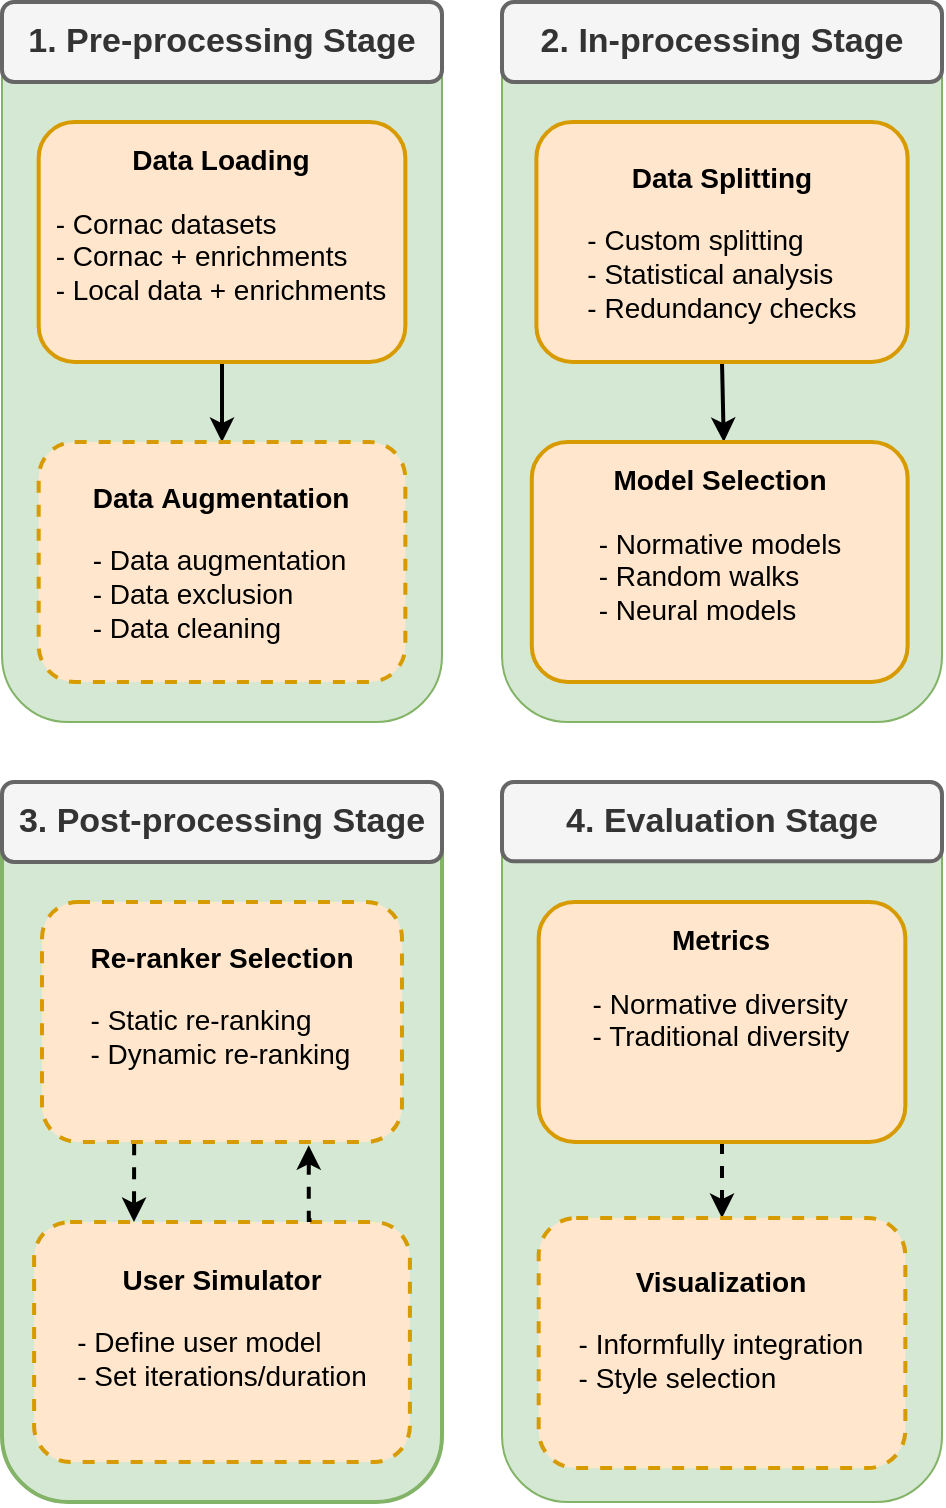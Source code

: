 <mxfile version="28.1.2" pages="2">
  <diagram name="Page-1" id="v53bKYuC7yBzTNyNIc8t">
    <mxGraphModel dx="2633" dy="1201" grid="1" gridSize="10" guides="1" tooltips="1" connect="1" arrows="1" fold="1" page="1" pageScale="1" pageWidth="850" pageHeight="1100" math="0" shadow="0">
      <root>
        <mxCell id="0" />
        <mxCell id="1" parent="0" />
        <mxCell id="KyhGXzs-eR2eoZpd1_J4-3" value="" style="group" vertex="1" connectable="0" parent="1">
          <mxGeometry x="-660" y="564" width="240" height="360" as="geometry" />
        </mxCell>
        <mxCell id="HIbShT7YJVeBAYEJPjFj-7" value="" style="group;strokeWidth=2;" parent="KyhGXzs-eR2eoZpd1_J4-3" vertex="1" connectable="0">
          <mxGeometry width="220" height="360" as="geometry" />
        </mxCell>
        <mxCell id="HIbShT7YJVeBAYEJPjFj-8" value="" style="rounded=1;whiteSpace=wrap;html=1;fillColor=#d5e8d4;strokeColor=#82b366;strokeWidth=2;" parent="HIbShT7YJVeBAYEJPjFj-7" vertex="1">
          <mxGeometry width="220" height="360" as="geometry" />
        </mxCell>
        <mxCell id="HIbShT7YJVeBAYEJPjFj-9" value="&lt;b&gt;&lt;font style=&quot;font-size: 17px;&quot;&gt;3. Post-processing Stage&lt;/font&gt;&lt;/b&gt;" style="rounded=1;whiteSpace=wrap;html=1;fillColor=#f5f5f5;strokeColor=#666666;fontColor=#333333;strokeWidth=2;" parent="HIbShT7YJVeBAYEJPjFj-7" vertex="1">
          <mxGeometry width="220" height="40" as="geometry" />
        </mxCell>
        <mxCell id="HIbShT7YJVeBAYEJPjFj-10" value="&lt;b&gt;&lt;font&gt;&lt;font style=&quot;font-size: 14px&quot;&gt;User Simulator&lt;/font&gt;&lt;br&gt;&lt;/font&gt;&lt;/b&gt;&lt;b&gt;&lt;div style=&quot;text-align: left&quot;&gt;&lt;b&gt;&lt;br&gt;&lt;/b&gt;&lt;/div&gt;&lt;div style=&quot;text-align: left&quot;&gt;&lt;span style=&quot;background-color: transparent; color: light-dark(rgb(0, 0, 0), rgb(255, 255, 255)); font-weight: normal;&quot;&gt;&lt;font style=&quot;font-size: 14px;&quot;&gt;- Define user model&lt;/font&gt;&lt;/span&gt;&lt;/div&gt;&lt;/b&gt;&lt;div style=&quot;text-align: left&quot;&gt;&lt;font style=&quot;font-size: 14px;&quot;&gt;- Set iterations/duration&lt;/font&gt;&lt;/div&gt;&lt;div style=&quot;text-align: left&quot;&gt;&lt;br&gt;&lt;/div&gt;" style="rounded=1;whiteSpace=wrap;html=1;fillColor=#ffe6cc;strokeColor=#d79b00;dashed=1;strokeWidth=2;" parent="HIbShT7YJVeBAYEJPjFj-7" vertex="1">
          <mxGeometry x="16.042" y="220" width="187.917" height="120" as="geometry" />
        </mxCell>
        <mxCell id="X1Qtn2GlAUyyHQaoUXew-1" style="edgeStyle=orthogonalEdgeStyle;rounded=0;orthogonalLoop=1;jettySize=auto;html=1;strokeWidth=2;dashed=1;" parent="HIbShT7YJVeBAYEJPjFj-7" edge="1">
          <mxGeometry relative="1" as="geometry">
            <mxPoint x="66.082" y="180.6" as="sourcePoint" />
            <mxPoint x="66" y="220" as="targetPoint" />
          </mxGeometry>
        </mxCell>
        <mxCell id="svtzmp0sy5pkKN7DZPGf-22" style="edgeStyle=orthogonalEdgeStyle;rounded=0;orthogonalLoop=1;jettySize=auto;html=1;entryX=0.741;entryY=1.014;entryDx=0;entryDy=0;strokeWidth=2;dashed=1;entryPerimeter=0;" parent="HIbShT7YJVeBAYEJPjFj-7" target="HIbShT7YJVeBAYEJPjFj-21" edge="1">
          <mxGeometry relative="1" as="geometry">
            <mxPoint x="154.733" y="219" as="sourcePoint" />
            <mxPoint x="154.0" y="181.04" as="targetPoint" />
          </mxGeometry>
        </mxCell>
        <mxCell id="HIbShT7YJVeBAYEJPjFj-21" value="&lt;b&gt;&lt;font style=&quot;font-size: 14px&quot;&gt;Re-ranker Selection&lt;/font&gt;&lt;/b&gt;&lt;br&gt;&lt;br&gt;&lt;div style=&quot;text-align: left;&quot;&gt;&lt;font style=&quot;font-size: 14px;&quot;&gt;&lt;span style=&quot;font-weight: normal; background-color: transparent; color: light-dark(rgb(0, 0, 0), rgb(255, 255, 255));&quot;&gt;-&amp;nbsp;&lt;/span&gt;&lt;span style=&quot;background-color: transparent; color: light-dark(rgb(0, 0, 0), rgb(255, 255, 255));&quot;&gt;Static re-ranking&lt;/span&gt;&lt;/font&gt;&lt;/div&gt;&lt;div style=&quot;text-align: left;&quot;&gt;&lt;span style=&quot;font-weight: normal; background-color: transparent; color: light-dark(rgb(0, 0, 0), rgb(255, 255, 255));&quot;&gt;&lt;font style=&quot;font-size: 14px;&quot;&gt;- Dynamic re-ranking&lt;/font&gt;&lt;/span&gt;&lt;/div&gt;&lt;div style=&quot;text-align: left&quot;&gt;&lt;font style=&quot;font-size: 14px;&quot;&gt;&lt;br&gt;&lt;/font&gt;&lt;/div&gt;" style="rounded=1;whiteSpace=wrap;html=1;fillColor=#ffe6cc;strokeColor=#d79b00;dashed=1;strokeWidth=2;" parent="KyhGXzs-eR2eoZpd1_J4-3" vertex="1">
          <mxGeometry x="20" y="60" width="180" height="120" as="geometry" />
        </mxCell>
        <mxCell id="KyhGXzs-eR2eoZpd1_J4-4" value="" style="group" vertex="1" connectable="0" parent="1">
          <mxGeometry x="-410" y="564" width="220" height="362" as="geometry" />
        </mxCell>
        <mxCell id="HIbShT7YJVeBAYEJPjFj-4" value="" style="group;strokeWidth=2;" parent="KyhGXzs-eR2eoZpd1_J4-4" vertex="1" connectable="0">
          <mxGeometry width="220" height="362" as="geometry" />
        </mxCell>
        <mxCell id="HIbShT7YJVeBAYEJPjFj-5" value="" style="rounded=1;whiteSpace=wrap;html=1;fillColor=#d5e8d4;strokeColor=#82b366;" parent="HIbShT7YJVeBAYEJPjFj-4" vertex="1">
          <mxGeometry y="4.96" width="220" height="355.04" as="geometry" />
        </mxCell>
        <mxCell id="HIbShT7YJVeBAYEJPjFj-6" value="&lt;b&gt;&lt;font style=&quot;font-size: 17px;&quot;&gt;4. Evaluation Stage&lt;/font&gt;&lt;/b&gt;" style="rounded=1;whiteSpace=wrap;html=1;fillColor=#f5f5f5;strokeColor=#666666;fontColor=#333333;strokeWidth=2;" parent="HIbShT7YJVeBAYEJPjFj-4" vertex="1">
          <mxGeometry width="220" height="39.671" as="geometry" />
        </mxCell>
        <mxCell id="HIbShT7YJVeBAYEJPjFj-17" style="edgeStyle=orthogonalEdgeStyle;rounded=0;orthogonalLoop=1;jettySize=auto;html=1;exitX=0.5;exitY=1;exitDx=0;exitDy=0;entryX=0.5;entryY=0;entryDx=0;entryDy=0;strokeWidth=2;dashed=1;" parent="KyhGXzs-eR2eoZpd1_J4-4" source="HIbShT7YJVeBAYEJPjFj-18" target="HIbShT7YJVeBAYEJPjFj-19" edge="1">
          <mxGeometry relative="1" as="geometry" />
        </mxCell>
        <mxCell id="HIbShT7YJVeBAYEJPjFj-18" value="&lt;font style=&quot;font-weight: bold ; font-size: 14px&quot;&gt;Metrics&lt;/font&gt;&lt;br&gt;&lt;br&gt;&lt;div style=&quot;text-align: left&quot;&gt;&lt;span style=&quot;background-color: transparent; color: light-dark(rgb(0, 0, 0), rgb(255, 255, 255));&quot;&gt;&lt;font style=&quot;font-size: 14px;&quot;&gt;- Normative diversity&lt;/font&gt;&lt;/span&gt;&lt;/div&gt;&lt;div style=&quot;text-align: left&quot;&gt;&lt;span style=&quot;font-size: 14px;&quot;&gt;- Traditional diversity&lt;/span&gt;&lt;/div&gt;&lt;div style=&quot;text-align: left&quot;&gt;&lt;span style=&quot;font-size: 14px;&quot;&gt;&lt;br&gt;&lt;/span&gt;&lt;/div&gt;&lt;div style=&quot;text-align: left&quot;&gt;&lt;span style=&quot;font-size: 14px;&quot;&gt;&lt;br&gt;&lt;/span&gt;&lt;/div&gt;" style="rounded=1;whiteSpace=wrap;html=1;fillColor=#ffe6cc;strokeColor=#d79b00;strokeWidth=2;" parent="KyhGXzs-eR2eoZpd1_J4-4" vertex="1">
          <mxGeometry x="18.333" y="60" width="183.333" height="120" as="geometry" />
        </mxCell>
        <mxCell id="HIbShT7YJVeBAYEJPjFj-19" value="&lt;font style=&quot;font-weight: bold ; font-size: 14px&quot;&gt;Visualization&lt;/font&gt;&lt;br&gt;&lt;br&gt;&lt;div style=&quot;text-align: left&quot;&gt;&lt;span style=&quot;background-color: transparent; color: light-dark(rgb(0, 0, 0), rgb(255, 255, 255));&quot;&gt;&lt;font style=&quot;font-size: 14px;&quot;&gt;-&amp;nbsp;&lt;/font&gt;&lt;/span&gt;&lt;span style=&quot;font-size: 14px; background-color: transparent; color: light-dark(rgb(0, 0, 0), rgb(255, 255, 255));&quot;&gt;Informfully integration&lt;/span&gt;&lt;/div&gt;&lt;div style=&quot;text-align: left&quot;&gt;&lt;span style=&quot;background-color: transparent; color: light-dark(rgb(0, 0, 0), rgb(255, 255, 255));&quot;&gt;&lt;font style=&quot;font-size: 14px;&quot;&gt;- Style selection&lt;/font&gt;&lt;/span&gt;&lt;/div&gt;&lt;div style=&quot;text-align: left&quot;&gt;&lt;span&gt;&lt;br&gt;&lt;/span&gt;&lt;/div&gt;" style="rounded=1;whiteSpace=wrap;html=1;fillColor=#ffe6cc;strokeColor=#d79b00;strokeWidth=2;dashed=1;" parent="KyhGXzs-eR2eoZpd1_J4-4" vertex="1">
          <mxGeometry x="18.333" y="218" width="183.333" height="125" as="geometry" />
        </mxCell>
        <mxCell id="KyhGXzs-eR2eoZpd1_J4-5" value="" style="group" vertex="1" connectable="0" parent="1">
          <mxGeometry x="-660" y="174" width="240" height="470" as="geometry" />
        </mxCell>
        <mxCell id="HIbShT7YJVeBAYEJPjFj-1" value="" style="group;strokeWidth=2;" parent="KyhGXzs-eR2eoZpd1_J4-5" vertex="1" connectable="0">
          <mxGeometry width="220" height="360" as="geometry" />
        </mxCell>
        <mxCell id="HIbShT7YJVeBAYEJPjFj-2" value="" style="rounded=1;whiteSpace=wrap;html=1;fillColor=#d5e8d4;strokeColor=#82b366;" parent="HIbShT7YJVeBAYEJPjFj-1" vertex="1">
          <mxGeometry width="220" height="360" as="geometry" />
        </mxCell>
        <mxCell id="HIbShT7YJVeBAYEJPjFj-3" value="&lt;b&gt;&lt;font style=&quot;font-size: 17px;&quot;&gt;1. Pre-processing Stage&lt;/font&gt;&lt;/b&gt;" style="rounded=1;whiteSpace=wrap;html=1;fillColor=#f5f5f5;strokeColor=#666666;fontColor=#333333;strokeWidth=2;" parent="HIbShT7YJVeBAYEJPjFj-1" vertex="1">
          <mxGeometry width="220" height="40" as="geometry" />
        </mxCell>
        <mxCell id="HIbShT7YJVeBAYEJPjFj-22" style="edgeStyle=orthogonalEdgeStyle;rounded=0;orthogonalLoop=1;jettySize=auto;html=1;exitX=0.5;exitY=1;exitDx=0;exitDy=0;entryX=0.5;entryY=0;entryDx=0;entryDy=0;strokeWidth=2;" parent="KyhGXzs-eR2eoZpd1_J4-5" source="HIbShT7YJVeBAYEJPjFj-23" target="HIbShT7YJVeBAYEJPjFj-27" edge="1">
          <mxGeometry relative="1" as="geometry" />
        </mxCell>
        <mxCell id="HIbShT7YJVeBAYEJPjFj-23" value="&lt;font style=&quot;font-size: 14px&quot;&gt;&lt;b&gt;Data Loading&lt;/b&gt;&lt;/font&gt;&lt;br&gt;&lt;br&gt;&lt;div style=&quot;text-align: left&quot;&gt;&lt;div&gt;&lt;span style=&quot;background-color: transparent; color: light-dark(rgb(0, 0, 0), rgb(255, 255, 255));&quot;&gt;&lt;font style=&quot;font-size: 14px;&quot;&gt;- Cornac datasets&lt;/font&gt;&lt;/span&gt;&lt;/div&gt;&lt;div&gt;&lt;font style=&quot;font-size: 14px;&quot;&gt;- Cornac + enrichments&lt;/font&gt;&lt;/div&gt;&lt;div&gt;&lt;font style=&quot;font-size: 14px;&quot;&gt;- Local data + enrichments&lt;/font&gt;&lt;/div&gt;&lt;div&gt;&lt;font style=&quot;font-size: 14px;&quot;&gt;&lt;br&gt;&lt;/font&gt;&lt;/div&gt;&lt;/div&gt;" style="rounded=1;whiteSpace=wrap;html=1;fillColor=#ffe6cc;strokeColor=#d79b00;strokeWidth=2;" parent="KyhGXzs-eR2eoZpd1_J4-5" vertex="1">
          <mxGeometry x="18.333" y="60" width="183.333" height="120" as="geometry" />
        </mxCell>
        <mxCell id="HIbShT7YJVeBAYEJPjFj-27" value="&lt;span style=&quot;font-weight: bold ; font-size: 14px&quot;&gt;Data&amp;nbsp;&lt;/span&gt;&lt;span style=&quot;font-weight: bold ; font-size: 14px&quot;&gt;Augmentation&lt;/span&gt;&lt;br&gt;&lt;div style=&quot;text-align: left&quot;&gt;&lt;b&gt;&lt;br&gt;&lt;/b&gt;&lt;/div&gt;&lt;div style=&quot;text-align: left;&quot;&gt;&lt;div style=&quot;&quot;&gt;&lt;span style=&quot;font-size: 14px; background-color: transparent; color: light-dark(rgb(0, 0, 0), rgb(255, 255, 255));&quot;&gt;- Data augmentation&lt;/span&gt;&lt;/div&gt;&lt;div style=&quot;&quot;&gt;&lt;font style=&quot;font-size: 14px;&quot;&gt;- Data exclusion&lt;/font&gt;&lt;/div&gt;&lt;div style=&quot;&quot;&gt;&lt;font style=&quot;font-size: 14px;&quot;&gt;- Data cleaning&lt;/font&gt;&lt;/div&gt;&lt;/div&gt;" style="rounded=1;whiteSpace=wrap;html=1;fillColor=#ffe6cc;strokeColor=#d79b00;strokeWidth=2;dashed=1;" parent="KyhGXzs-eR2eoZpd1_J4-5" vertex="1">
          <mxGeometry x="18.333" y="220" width="183.333" height="120" as="geometry" />
        </mxCell>
        <mxCell id="HIbShT7YJVeBAYEJPjFj-11" value="" style="group;strokeWidth=2;" parent="1" vertex="1" connectable="0">
          <mxGeometry x="-410" y="174" width="220" height="360" as="geometry" />
        </mxCell>
        <mxCell id="HIbShT7YJVeBAYEJPjFj-12" value="" style="rounded=1;whiteSpace=wrap;html=1;fillColor=#d5e8d4;strokeColor=#82b366;" parent="HIbShT7YJVeBAYEJPjFj-11" vertex="1">
          <mxGeometry width="220" height="360" as="geometry" />
        </mxCell>
        <mxCell id="HIbShT7YJVeBAYEJPjFj-13" value="&lt;b&gt;&lt;font style=&quot;font-size: 17px;&quot;&gt;2. In-processing Stage&lt;/font&gt;&lt;/b&gt;" style="rounded=1;whiteSpace=wrap;html=1;fillColor=#f5f5f5;strokeColor=#666666;fontColor=#333333;strokeWidth=2;" parent="HIbShT7YJVeBAYEJPjFj-11" vertex="1">
          <mxGeometry width="220" height="40" as="geometry" />
        </mxCell>
        <mxCell id="HIbShT7YJVeBAYEJPjFj-14" style="edgeStyle=orthogonalEdgeStyle;rounded=0;orthogonalLoop=1;jettySize=auto;html=1;exitX=0.5;exitY=1;exitDx=0;exitDy=0;strokeWidth=2;" parent="HIbShT7YJVeBAYEJPjFj-11" source="HIbShT7YJVeBAYEJPjFj-15" edge="1">
          <mxGeometry relative="1" as="geometry">
            <mxPoint x="110.885" y="220" as="targetPoint" />
            <Array as="points">
              <mxPoint x="110.917" y="180" />
            </Array>
          </mxGeometry>
        </mxCell>
        <mxCell id="HIbShT7YJVeBAYEJPjFj-15" value="&lt;b&gt;&lt;font style=&quot;font-size: 14px&quot;&gt;Data Splitting&lt;/font&gt;&lt;/b&gt;&lt;br&gt;&lt;br&gt;&lt;div style=&quot;text-align: left;&quot;&gt;&lt;font style=&quot;font-size: 14px;&quot;&gt;- Custom splitting&lt;/font&gt;&lt;/div&gt;&lt;div style=&quot;text-align: left;&quot;&gt;&lt;font style=&quot;font-size: 14px;&quot;&gt;- Statistical analysis&lt;/font&gt;&lt;/div&gt;&lt;div style=&quot;text-align: left&quot;&gt;&lt;div&gt;&lt;font style=&quot;font-size: 14px;&quot;&gt;- Redundancy checks&lt;/font&gt;&lt;/div&gt;&lt;/div&gt;" style="rounded=1;whiteSpace=wrap;html=1;fillColor=#ffe6cc;strokeColor=#d79b00;strokeWidth=2;" parent="HIbShT7YJVeBAYEJPjFj-11" vertex="1">
          <mxGeometry x="17.188" y="60" width="185.625" height="120" as="geometry" />
        </mxCell>
        <mxCell id="HIbShT7YJVeBAYEJPjFj-16" value="&lt;b&gt;&lt;font&gt;&lt;font style=&quot;font-size: 14px&quot;&gt;Model Selection&lt;/font&gt;&lt;br&gt;&lt;/font&gt;&lt;/b&gt;&lt;b&gt;&lt;div style=&quot;text-align: left&quot;&gt;&lt;b&gt;&lt;br&gt;&lt;/b&gt;&lt;/div&gt;&lt;div style=&quot;text-align: left&quot;&gt;&lt;font style=&quot;font-size: 14px;&quot;&gt;&lt;span style=&quot;background-color: transparent; color: light-dark(rgb(0, 0, 0), rgb(255, 255, 255)); font-weight: normal;&quot;&gt;- Normative models&lt;/span&gt;&lt;/font&gt;&lt;/div&gt;&lt;div style=&quot;text-align: left&quot;&gt;&lt;span style=&quot;background-color: transparent; color: light-dark(rgb(0, 0, 0), rgb(255, 255, 255)); font-weight: normal;&quot;&gt;&lt;font style=&quot;font-size: 14px;&quot;&gt;- Random walks&lt;/font&gt;&lt;/span&gt;&lt;/div&gt;&lt;/b&gt;&lt;div style=&quot;text-align: left&quot;&gt;&lt;font style=&quot;font-size: 14px;&quot;&gt;- Neural models&lt;/font&gt;&lt;/div&gt;&lt;div style=&quot;text-align: left&quot;&gt;&lt;font style=&quot;font-size: 14px;&quot;&gt;&lt;br&gt;&lt;/font&gt;&lt;/div&gt;" style="rounded=1;whiteSpace=wrap;html=1;fillColor=#ffe6cc;strokeColor=#d79b00;strokeWidth=2;" parent="HIbShT7YJVeBAYEJPjFj-11" vertex="1">
          <mxGeometry x="14.896" y="220" width="187.917" height="120" as="geometry" />
        </mxCell>
      </root>
    </mxGraphModel>
  </diagram>
  <diagram id="zF98OjqiQ4ushLN_GH9x" name="Explainability">
    <mxGraphModel dx="1102" dy="642" grid="1" gridSize="10" guides="1" tooltips="1" connect="1" arrows="1" fold="1" page="1" pageScale="1" pageWidth="1100" pageHeight="850" math="0" shadow="0">
      <root>
        <mxCell id="ev6mtNF5K1_pZiudceaX-0" />
        <mxCell id="ev6mtNF5K1_pZiudceaX-1" parent="ev6mtNF5K1_pZiudceaX-0" />
      </root>
    </mxGraphModel>
  </diagram>
</mxfile>
